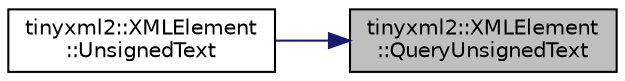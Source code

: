 digraph "tinyxml2::XMLElement::QueryUnsignedText"
{
 // LATEX_PDF_SIZE
  edge [fontname="Helvetica",fontsize="10",labelfontname="Helvetica",labelfontsize="10"];
  node [fontname="Helvetica",fontsize="10",shape=record];
  rankdir="RL";
  Node1 [label="tinyxml2::XMLElement\l::QueryUnsignedText",height=0.2,width=0.4,color="black", fillcolor="grey75", style="filled", fontcolor="black",tooltip="See QueryIntText()"];
  Node1 -> Node2 [dir="back",color="midnightblue",fontsize="10",style="solid"];
  Node2 [label="tinyxml2::XMLElement\l::UnsignedText",height=0.2,width=0.4,color="black", fillcolor="white", style="filled",URL="$classtinyxml2_1_1XMLElement.html#a49bad014ffcc17b0b6119d5b2c97dfb5",tooltip="See QueryIntText()"];
}
